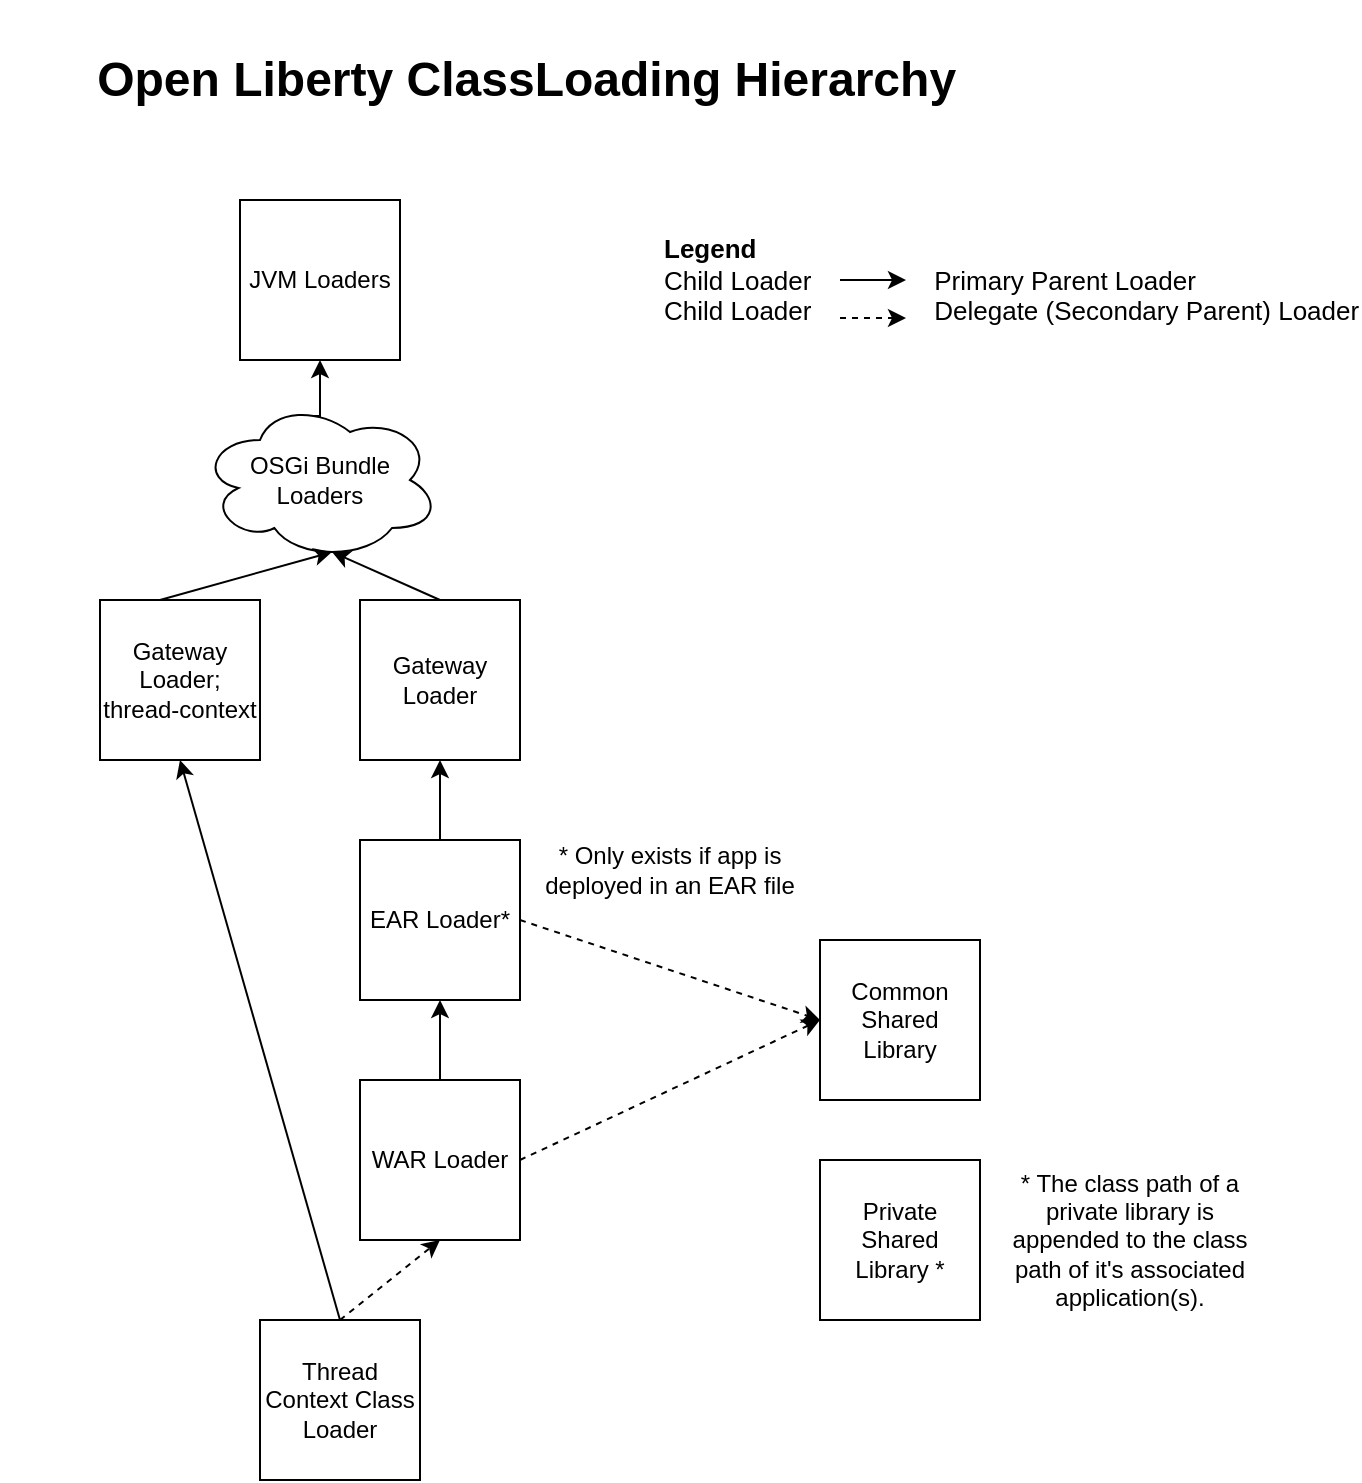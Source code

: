 <mxfile version="13.6.3" type="github"><diagram id="UNyBt9RYFS89YEJmfeuk" name="Page-1"><mxGraphModel dx="894" dy="622" grid="1" gridSize="10" guides="1" tooltips="1" connect="1" arrows="1" fold="1" page="1" pageScale="1" pageWidth="827" pageHeight="1169" math="0" shadow="0"><root><mxCell id="0"/><mxCell id="1" parent="0"/><mxCell id="nsH2tdh2MqtcoIJ0a0MQ-1" value="WAR Loader" style="whiteSpace=wrap;html=1;aspect=fixed;" vertex="1" parent="1"><mxGeometry x="300" y="580" width="80" height="80" as="geometry"/></mxCell><mxCell id="nsH2tdh2MqtcoIJ0a0MQ-2" value="EAR Loader*" style="whiteSpace=wrap;html=1;aspect=fixed;" vertex="1" parent="1"><mxGeometry x="300" y="460" width="80" height="80" as="geometry"/></mxCell><mxCell id="nsH2tdh2MqtcoIJ0a0MQ-3" value="Thread Context Class Loader" style="whiteSpace=wrap;html=1;aspect=fixed;" vertex="1" parent="1"><mxGeometry x="250" y="700" width="80" height="80" as="geometry"/></mxCell><mxCell id="nsH2tdh2MqtcoIJ0a0MQ-4" value="Gateway Loader" style="whiteSpace=wrap;html=1;aspect=fixed;" vertex="1" parent="1"><mxGeometry x="300" y="340" width="80" height="80" as="geometry"/></mxCell><mxCell id="nsH2tdh2MqtcoIJ0a0MQ-5" value="Gateway Loader; thread-context" style="whiteSpace=wrap;html=1;aspect=fixed;" vertex="1" parent="1"><mxGeometry x="170" y="340" width="80" height="80" as="geometry"/></mxCell><mxCell id="nsH2tdh2MqtcoIJ0a0MQ-10" style="edgeStyle=orthogonalEdgeStyle;rounded=0;orthogonalLoop=1;jettySize=auto;html=1;exitX=0.4;exitY=0.1;exitDx=0;exitDy=0;exitPerimeter=0;entryX=0.5;entryY=1;entryDx=0;entryDy=0;" edge="1" parent="1" source="nsH2tdh2MqtcoIJ0a0MQ-6" target="nsH2tdh2MqtcoIJ0a0MQ-7"><mxGeometry relative="1" as="geometry"/></mxCell><mxCell id="nsH2tdh2MqtcoIJ0a0MQ-6" value="OSGi Bundle&lt;br&gt;Loaders" style="ellipse;shape=cloud;whiteSpace=wrap;html=1;" vertex="1" parent="1"><mxGeometry x="220" y="240" width="120" height="80" as="geometry"/></mxCell><mxCell id="nsH2tdh2MqtcoIJ0a0MQ-7" value="JVM Loaders" style="whiteSpace=wrap;html=1;aspect=fixed;" vertex="1" parent="1"><mxGeometry x="240" y="140" width="80" height="80" as="geometry"/></mxCell><mxCell id="nsH2tdh2MqtcoIJ0a0MQ-8" value="" style="endArrow=classic;html=1;entryX=0.5;entryY=1;entryDx=0;entryDy=0;" edge="1" parent="1" target="nsH2tdh2MqtcoIJ0a0MQ-4"><mxGeometry width="50" height="50" relative="1" as="geometry"><mxPoint x="340" y="460" as="sourcePoint"/><mxPoint x="390" y="410" as="targetPoint"/></mxGeometry></mxCell><mxCell id="nsH2tdh2MqtcoIJ0a0MQ-9" value="" style="endArrow=classic;html=1;entryX=0.55;entryY=0.95;entryDx=0;entryDy=0;entryPerimeter=0;" edge="1" parent="1" target="nsH2tdh2MqtcoIJ0a0MQ-6"><mxGeometry width="50" height="50" relative="1" as="geometry"><mxPoint x="200" y="340" as="sourcePoint"/><mxPoint x="250" y="290" as="targetPoint"/></mxGeometry></mxCell><mxCell id="nsH2tdh2MqtcoIJ0a0MQ-11" value="" style="endArrow=classic;html=1;entryX=0.55;entryY=0.95;entryDx=0;entryDy=0;entryPerimeter=0;" edge="1" parent="1" target="nsH2tdh2MqtcoIJ0a0MQ-6"><mxGeometry width="50" height="50" relative="1" as="geometry"><mxPoint x="340" y="340" as="sourcePoint"/><mxPoint x="390" y="290" as="targetPoint"/></mxGeometry></mxCell><mxCell id="nsH2tdh2MqtcoIJ0a0MQ-12" value="" style="endArrow=classic;html=1;entryX=0.5;entryY=1;entryDx=0;entryDy=0;" edge="1" parent="1" target="nsH2tdh2MqtcoIJ0a0MQ-2"><mxGeometry width="50" height="50" relative="1" as="geometry"><mxPoint x="340" y="580" as="sourcePoint"/><mxPoint x="390" y="530" as="targetPoint"/></mxGeometry></mxCell><mxCell id="nsH2tdh2MqtcoIJ0a0MQ-13" value="* Only exists if app is deployed in an EAR file" style="text;html=1;strokeColor=none;fillColor=none;align=center;verticalAlign=middle;whiteSpace=wrap;rounded=0;" vertex="1" parent="1"><mxGeometry x="390" y="440" width="130" height="70" as="geometry"/></mxCell><mxCell id="nsH2tdh2MqtcoIJ0a0MQ-15" value="" style="endArrow=classic;html=1;entryX=0.5;entryY=1;entryDx=0;entryDy=0;dashed=1;" edge="1" parent="1" target="nsH2tdh2MqtcoIJ0a0MQ-1"><mxGeometry width="50" height="50" relative="1" as="geometry"><mxPoint x="290" y="700" as="sourcePoint"/><mxPoint x="340" y="650" as="targetPoint"/></mxGeometry></mxCell><mxCell id="nsH2tdh2MqtcoIJ0a0MQ-16" value="" style="endArrow=classic;html=1;entryX=0.5;entryY=1;entryDx=0;entryDy=0;exitX=0.5;exitY=0;exitDx=0;exitDy=0;" edge="1" parent="1" source="nsH2tdh2MqtcoIJ0a0MQ-3" target="nsH2tdh2MqtcoIJ0a0MQ-5"><mxGeometry width="50" height="50" relative="1" as="geometry"><mxPoint x="290" y="690" as="sourcePoint"/><mxPoint x="250" y="595" as="targetPoint"/></mxGeometry></mxCell><mxCell id="nsH2tdh2MqtcoIJ0a0MQ-17" value="Common Shared Library" style="whiteSpace=wrap;html=1;aspect=fixed;" vertex="1" parent="1"><mxGeometry x="530" y="510" width="80" height="80" as="geometry"/></mxCell><mxCell id="nsH2tdh2MqtcoIJ0a0MQ-18" value="" style="endArrow=classic;html=1;dashed=1;entryX=0;entryY=0.5;entryDx=0;entryDy=0;exitX=1;exitY=0.5;exitDx=0;exitDy=0;" edge="1" parent="1" source="nsH2tdh2MqtcoIJ0a0MQ-2" target="nsH2tdh2MqtcoIJ0a0MQ-17"><mxGeometry width="50" height="50" relative="1" as="geometry"><mxPoint x="360" y="570" as="sourcePoint"/><mxPoint x="410" y="520" as="targetPoint"/></mxGeometry></mxCell><mxCell id="nsH2tdh2MqtcoIJ0a0MQ-19" value="" style="endArrow=classic;html=1;dashed=1;exitX=1;exitY=0.5;exitDx=0;exitDy=0;entryX=0;entryY=0.5;entryDx=0;entryDy=0;" edge="1" parent="1" source="nsH2tdh2MqtcoIJ0a0MQ-1" target="nsH2tdh2MqtcoIJ0a0MQ-17"><mxGeometry width="50" height="50" relative="1" as="geometry"><mxPoint x="360" y="570" as="sourcePoint"/><mxPoint x="620" y="560" as="targetPoint"/></mxGeometry></mxCell><mxCell id="nsH2tdh2MqtcoIJ0a0MQ-20" value="Private Shared Library *" style="whiteSpace=wrap;html=1;aspect=fixed;" vertex="1" parent="1"><mxGeometry x="530" y="620" width="80" height="80" as="geometry"/></mxCell><mxCell id="nsH2tdh2MqtcoIJ0a0MQ-21" value="* The class path of a private library is appended to the class path of it's associated application(s)." style="text;html=1;strokeColor=none;fillColor=none;align=center;verticalAlign=middle;whiteSpace=wrap;rounded=0;" vertex="1" parent="1"><mxGeometry x="620" y="620" width="130" height="80" as="geometry"/></mxCell><mxCell id="nsH2tdh2MqtcoIJ0a0MQ-22" value="&lt;font style=&quot;font-size: 13px&quot;&gt;&lt;b&gt;Legend&lt;/b&gt;&lt;br&gt;Child Loader &amp;nbsp; &amp;nbsp; &amp;nbsp; &amp;nbsp; &amp;nbsp; &amp;nbsp; &amp;nbsp; &amp;nbsp; Primary Parent Loader&lt;br&gt;Child Loader &amp;nbsp; &amp;nbsp; &amp;nbsp; &amp;nbsp; &amp;nbsp; &amp;nbsp; &amp;nbsp; &amp;nbsp; Delegate (Secondary Parent) Loader&lt;/font&gt;" style="text;html=1;strokeColor=none;fillColor=none;align=left;verticalAlign=middle;whiteSpace=wrap;rounded=0;" vertex="1" parent="1"><mxGeometry x="450" y="140" width="350" height="80" as="geometry"/></mxCell><mxCell id="nsH2tdh2MqtcoIJ0a0MQ-23" value="" style="endArrow=classic;html=1;dashed=1;" edge="1" parent="1"><mxGeometry width="50" height="50" relative="1" as="geometry"><mxPoint x="540" y="199" as="sourcePoint"/><mxPoint x="573" y="199" as="targetPoint"/></mxGeometry></mxCell><mxCell id="nsH2tdh2MqtcoIJ0a0MQ-24" value="" style="endArrow=classic;html=1;" edge="1" parent="1"><mxGeometry width="50" height="50" relative="1" as="geometry"><mxPoint x="540" y="180" as="sourcePoint"/><mxPoint x="573" y="180" as="targetPoint"/></mxGeometry></mxCell><mxCell id="nsH2tdh2MqtcoIJ0a0MQ-25" value="&lt;b&gt;&lt;font style=&quot;font-size: 24px&quot;&gt;Open Liberty ClassLoading Hierarchy&lt;/font&gt;&lt;/b&gt;&amp;nbsp;" style="text;html=1;strokeColor=none;fillColor=none;align=center;verticalAlign=middle;whiteSpace=wrap;rounded=0;" vertex="1" parent="1"><mxGeometry x="120" y="40" width="530" height="80" as="geometry"/></mxCell></root></mxGraphModel></diagram></mxfile>